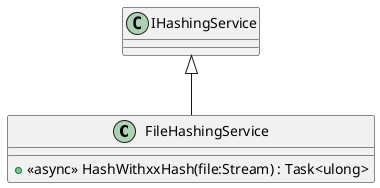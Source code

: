@startuml
class FileHashingService {
    + <<async>> HashWithxxHash(file:Stream) : Task<ulong>
}
IHashingService <|-- FileHashingService
@enduml

